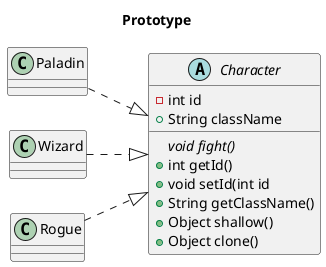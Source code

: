 @startuml

left to right direction
Title Prototype 

abstract class Character{
-int id
+String className
{abstract} void fight()
+int getId()
+void setId(int id
+String getClassName()
+Object shallow()
+Object clone()
}

Paladin ..|> Character
Wizard ..|> Character
Rogue ..|> Character




@enduml